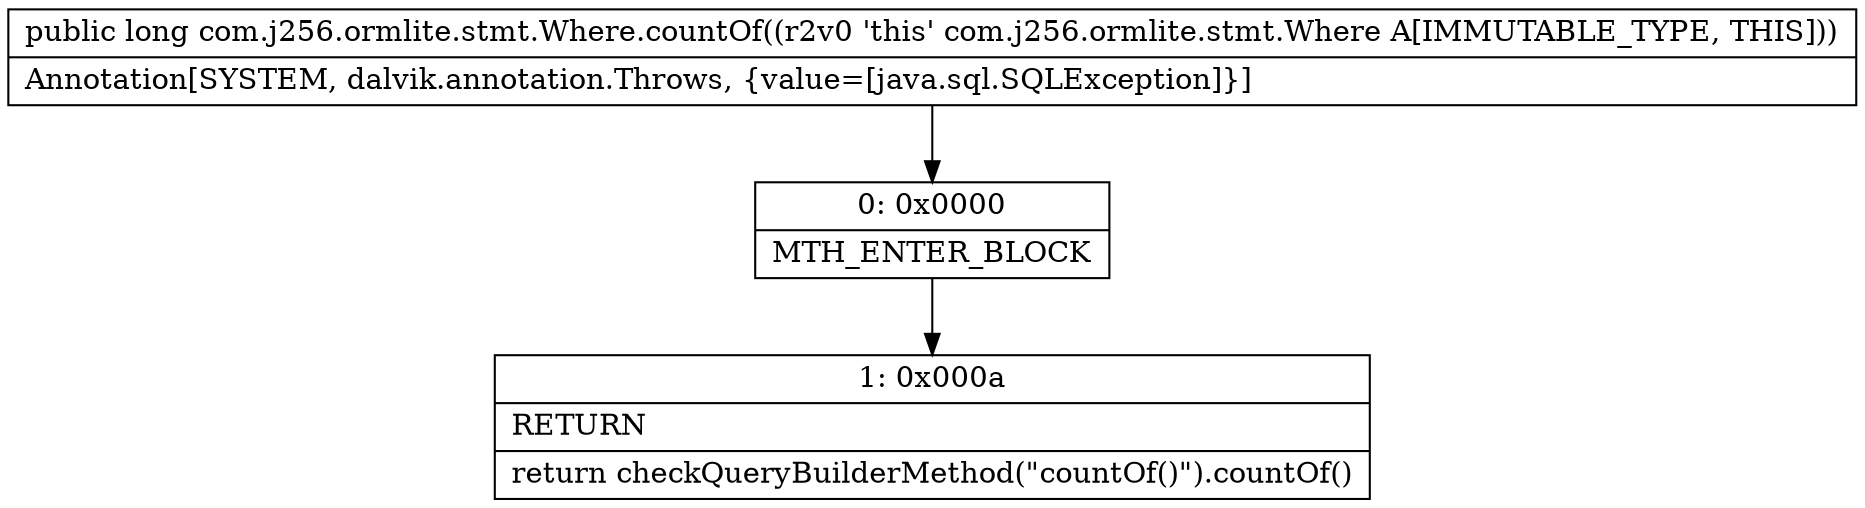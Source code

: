 digraph "CFG forcom.j256.ormlite.stmt.Where.countOf()J" {
Node_0 [shape=record,label="{0\:\ 0x0000|MTH_ENTER_BLOCK\l}"];
Node_1 [shape=record,label="{1\:\ 0x000a|RETURN\l|return checkQueryBuilderMethod(\"countOf()\").countOf()\l}"];
MethodNode[shape=record,label="{public long com.j256.ormlite.stmt.Where.countOf((r2v0 'this' com.j256.ormlite.stmt.Where A[IMMUTABLE_TYPE, THIS]))  | Annotation[SYSTEM, dalvik.annotation.Throws, \{value=[java.sql.SQLException]\}]\l}"];
MethodNode -> Node_0;
Node_0 -> Node_1;
}

